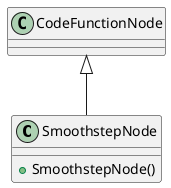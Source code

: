 @startuml
class SmoothstepNode {
    + SmoothstepNode()
}
CodeFunctionNode <|-- SmoothstepNode
@enduml
